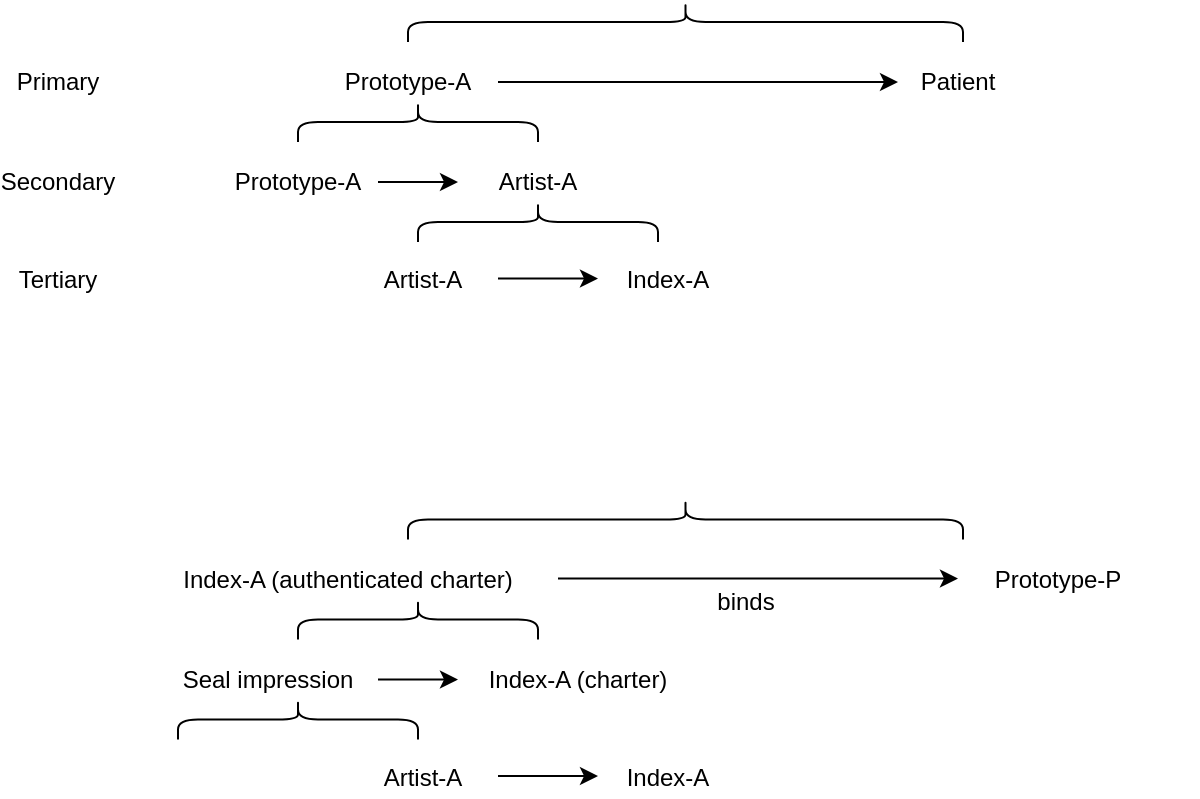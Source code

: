 <mxfile version="14.1.1" type="github">
  <diagram id="dvHxiIB0Y7OkVScomW_D" name="Page-1">
    <mxGraphModel dx="886" dy="470" grid="1" gridSize="10" guides="1" tooltips="1" connect="1" arrows="1" fold="1" page="1" pageScale="1" pageWidth="1600" pageHeight="900" math="0" shadow="0">
      <root>
        <mxCell id="0" />
        <mxCell id="1" parent="0" />
        <mxCell id="ZC2ZCOioa6piEP0aAPeQ-1" value="" style="shape=curlyBracket;whiteSpace=wrap;html=1;rounded=1;rotation=90;" vertex="1" parent="1">
          <mxGeometry x="373.75" y="-68.75" width="20" height="277.5" as="geometry" />
        </mxCell>
        <mxCell id="ZC2ZCOioa6piEP0aAPeQ-2" value="Prototype-A" style="text;html=1;strokeColor=none;fillColor=none;align=center;verticalAlign=middle;whiteSpace=wrap;rounded=0;" vertex="1" parent="1">
          <mxGeometry x="210" y="90" width="70" height="20" as="geometry" />
        </mxCell>
        <mxCell id="ZC2ZCOioa6piEP0aAPeQ-3" value="Patient" style="text;html=1;strokeColor=none;fillColor=none;align=center;verticalAlign=middle;whiteSpace=wrap;rounded=0;" vertex="1" parent="1">
          <mxGeometry x="500" y="90" width="40" height="20" as="geometry" />
        </mxCell>
        <mxCell id="ZC2ZCOioa6piEP0aAPeQ-4" value="" style="shape=curlyBracket;whiteSpace=wrap;html=1;rounded=1;rotation=90;" vertex="1" parent="1">
          <mxGeometry x="240" y="60" width="20" height="120" as="geometry" />
        </mxCell>
        <mxCell id="ZC2ZCOioa6piEP0aAPeQ-5" value="Prototype-A" style="text;html=1;strokeColor=none;fillColor=none;align=center;verticalAlign=middle;whiteSpace=wrap;rounded=0;" vertex="1" parent="1">
          <mxGeometry x="155" y="140" width="70" height="20" as="geometry" />
        </mxCell>
        <mxCell id="ZC2ZCOioa6piEP0aAPeQ-6" value="Artist-A" style="text;html=1;strokeColor=none;fillColor=none;align=center;verticalAlign=middle;whiteSpace=wrap;rounded=0;" vertex="1" parent="1">
          <mxGeometry x="280" y="140" width="60" height="20" as="geometry" />
        </mxCell>
        <mxCell id="ZC2ZCOioa6piEP0aAPeQ-7" value="" style="shape=curlyBracket;whiteSpace=wrap;html=1;rounded=1;rotation=90;" vertex="1" parent="1">
          <mxGeometry x="300" y="110" width="20" height="120" as="geometry" />
        </mxCell>
        <mxCell id="ZC2ZCOioa6piEP0aAPeQ-8" value="Artist-A" style="text;html=1;strokeColor=none;fillColor=none;align=center;verticalAlign=middle;whiteSpace=wrap;rounded=0;" vertex="1" parent="1">
          <mxGeometry x="225" y="188.75" width="55" height="20" as="geometry" />
        </mxCell>
        <mxCell id="ZC2ZCOioa6piEP0aAPeQ-9" value="Index-A" style="text;html=1;strokeColor=none;fillColor=none;align=center;verticalAlign=middle;whiteSpace=wrap;rounded=0;" vertex="1" parent="1">
          <mxGeometry x="350" y="188.75" width="50" height="20" as="geometry" />
        </mxCell>
        <mxCell id="ZC2ZCOioa6piEP0aAPeQ-12" value="" style="endArrow=classic;html=1;" edge="1" parent="1">
          <mxGeometry width="50" height="50" relative="1" as="geometry">
            <mxPoint x="230" y="150" as="sourcePoint" />
            <mxPoint x="270" y="150" as="targetPoint" />
          </mxGeometry>
        </mxCell>
        <mxCell id="ZC2ZCOioa6piEP0aAPeQ-13" value="" style="endArrow=classic;html=1;" edge="1" parent="1">
          <mxGeometry width="50" height="50" relative="1" as="geometry">
            <mxPoint x="290" y="198.25" as="sourcePoint" />
            <mxPoint x="340" y="198.25" as="targetPoint" />
            <Array as="points">
              <mxPoint x="300" y="198.25" />
            </Array>
          </mxGeometry>
        </mxCell>
        <mxCell id="ZC2ZCOioa6piEP0aAPeQ-14" value="" style="endArrow=classic;html=1;" edge="1" parent="1">
          <mxGeometry width="50" height="50" relative="1" as="geometry">
            <mxPoint x="290" y="100" as="sourcePoint" />
            <mxPoint x="490" y="100" as="targetPoint" />
          </mxGeometry>
        </mxCell>
        <mxCell id="ZC2ZCOioa6piEP0aAPeQ-15" value="Primary" style="text;html=1;strokeColor=none;fillColor=none;align=center;verticalAlign=middle;whiteSpace=wrap;rounded=0;" vertex="1" parent="1">
          <mxGeometry x="50" y="90" width="40" height="20" as="geometry" />
        </mxCell>
        <mxCell id="ZC2ZCOioa6piEP0aAPeQ-16" value="Secondary" style="text;html=1;strokeColor=none;fillColor=none;align=center;verticalAlign=middle;whiteSpace=wrap;rounded=0;" vertex="1" parent="1">
          <mxGeometry x="50" y="140" width="40" height="20" as="geometry" />
        </mxCell>
        <mxCell id="ZC2ZCOioa6piEP0aAPeQ-17" value="Tertiary" style="text;html=1;strokeColor=none;fillColor=none;align=center;verticalAlign=middle;whiteSpace=wrap;rounded=0;" vertex="1" parent="1">
          <mxGeometry x="50" y="188.75" width="40" height="20" as="geometry" />
        </mxCell>
        <mxCell id="ZC2ZCOioa6piEP0aAPeQ-45" value="" style="shape=curlyBracket;whiteSpace=wrap;html=1;rounded=1;rotation=90;" vertex="1" parent="1">
          <mxGeometry x="373.75" y="180" width="20" height="277.5" as="geometry" />
        </mxCell>
        <mxCell id="ZC2ZCOioa6piEP0aAPeQ-46" value="Index-A (authenticated charter)" style="text;html=1;strokeColor=none;fillColor=none;align=center;verticalAlign=middle;whiteSpace=wrap;rounded=0;" vertex="1" parent="1">
          <mxGeometry x="120" y="338.75" width="190" height="20" as="geometry" />
        </mxCell>
        <mxCell id="ZC2ZCOioa6piEP0aAPeQ-47" value="Prototype-P" style="text;html=1;strokeColor=none;fillColor=none;align=center;verticalAlign=middle;whiteSpace=wrap;rounded=0;" vertex="1" parent="1">
          <mxGeometry x="500" y="338.75" width="140" height="20" as="geometry" />
        </mxCell>
        <mxCell id="ZC2ZCOioa6piEP0aAPeQ-48" value="" style="shape=curlyBracket;whiteSpace=wrap;html=1;rounded=1;rotation=90;" vertex="1" parent="1">
          <mxGeometry x="240" y="308.75" width="20" height="120" as="geometry" />
        </mxCell>
        <mxCell id="ZC2ZCOioa6piEP0aAPeQ-49" value="Index-A (charter)" style="text;html=1;strokeColor=none;fillColor=none;align=center;verticalAlign=middle;whiteSpace=wrap;rounded=0;" vertex="1" parent="1">
          <mxGeometry x="280" y="388.75" width="100" height="20" as="geometry" />
        </mxCell>
        <mxCell id="ZC2ZCOioa6piEP0aAPeQ-50" value="" style="shape=curlyBracket;whiteSpace=wrap;html=1;rounded=1;rotation=90;" vertex="1" parent="1">
          <mxGeometry x="180" y="358.75" width="20" height="120" as="geometry" />
        </mxCell>
        <mxCell id="ZC2ZCOioa6piEP0aAPeQ-51" value="Artist-A" style="text;html=1;strokeColor=none;fillColor=none;align=center;verticalAlign=middle;whiteSpace=wrap;rounded=0;" vertex="1" parent="1">
          <mxGeometry x="225" y="437.5" width="55" height="20" as="geometry" />
        </mxCell>
        <mxCell id="ZC2ZCOioa6piEP0aAPeQ-52" value="Index-A" style="text;html=1;strokeColor=none;fillColor=none;align=center;verticalAlign=middle;whiteSpace=wrap;rounded=0;" vertex="1" parent="1">
          <mxGeometry x="350" y="437.5" width="50" height="20" as="geometry" />
        </mxCell>
        <mxCell id="ZC2ZCOioa6piEP0aAPeQ-53" value="" style="endArrow=classic;html=1;" edge="1" parent="1">
          <mxGeometry width="50" height="50" relative="1" as="geometry">
            <mxPoint x="230" y="398.75" as="sourcePoint" />
            <mxPoint x="270" y="398.75" as="targetPoint" />
          </mxGeometry>
        </mxCell>
        <mxCell id="ZC2ZCOioa6piEP0aAPeQ-54" value="" style="endArrow=classic;html=1;" edge="1" parent="1">
          <mxGeometry width="50" height="50" relative="1" as="geometry">
            <mxPoint x="290" y="447" as="sourcePoint" />
            <mxPoint x="340" y="447" as="targetPoint" />
            <Array as="points">
              <mxPoint x="300" y="447" />
            </Array>
          </mxGeometry>
        </mxCell>
        <mxCell id="ZC2ZCOioa6piEP0aAPeQ-55" value="" style="endArrow=classic;html=1;" edge="1" parent="1">
          <mxGeometry width="50" height="50" relative="1" as="geometry">
            <mxPoint x="320" y="348.25" as="sourcePoint" />
            <mxPoint x="520" y="348.25" as="targetPoint" />
          </mxGeometry>
        </mxCell>
        <mxCell id="ZC2ZCOioa6piEP0aAPeQ-56" value="binds" style="text;html=1;strokeColor=none;fillColor=none;align=center;verticalAlign=middle;whiteSpace=wrap;rounded=0;" vertex="1" parent="1">
          <mxGeometry x="393.75" y="350" width="40" height="20" as="geometry" />
        </mxCell>
        <mxCell id="ZC2ZCOioa6piEP0aAPeQ-57" value="Seal impression" style="text;html=1;strokeColor=none;fillColor=none;align=center;verticalAlign=middle;whiteSpace=wrap;rounded=0;" vertex="1" parent="1">
          <mxGeometry x="120" y="388.75" width="110" height="20" as="geometry" />
        </mxCell>
      </root>
    </mxGraphModel>
  </diagram>
</mxfile>
